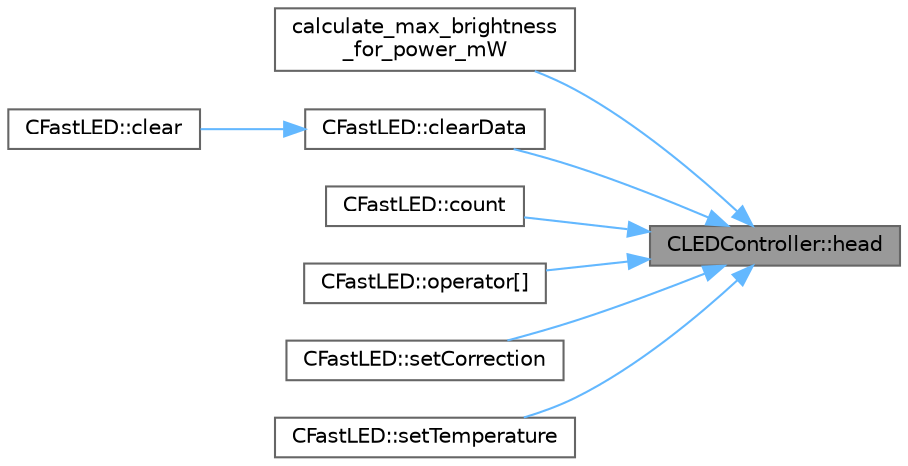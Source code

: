 digraph "CLEDController::head"
{
 // INTERACTIVE_SVG=YES
 // LATEX_PDF_SIZE
  bgcolor="transparent";
  edge [fontname=Helvetica,fontsize=10,labelfontname=Helvetica,labelfontsize=10];
  node [fontname=Helvetica,fontsize=10,shape=box,height=0.2,width=0.4];
  rankdir="RL";
  Node1 [id="Node000001",label="CLEDController::head",height=0.2,width=0.4,color="gray40", fillcolor="grey60", style="filled", fontcolor="black",tooltip="Get the first LED controller in the linked list of controllers."];
  Node1 -> Node2 [id="edge1_Node000001_Node000002",dir="back",color="steelblue1",style="solid",tooltip=" "];
  Node2 [id="Node000002",label="calculate_max_brightness\l_for_power_mW",height=0.2,width=0.4,color="grey40", fillcolor="white", style="filled",URL="$d3/d1d/group___power_ga14e3a08f0cae7e9617415b803c1f5946.html#ga14e3a08f0cae7e9617415b803c1f5946",tooltip="Determines the highest brightness level you can use and still stay under the specified power budget f..."];
  Node1 -> Node3 [id="edge2_Node000001_Node000003",dir="back",color="steelblue1",style="solid",tooltip=" "];
  Node3 [id="Node000003",label="CFastLED::clearData",height=0.2,width=0.4,color="grey40", fillcolor="white", style="filled",URL="$dd/dbb/class_c_fast_l_e_d_ac4f613f1b3e618528dca3189df88ce80.html#ac4f613f1b3e618528dca3189df88ce80",tooltip="Clear out the local data array."];
  Node3 -> Node4 [id="edge3_Node000003_Node000004",dir="back",color="steelblue1",style="solid",tooltip=" "];
  Node4 [id="Node000004",label="CFastLED::clear",height=0.2,width=0.4,color="grey40", fillcolor="white", style="filled",URL="$dd/dbb/class_c_fast_l_e_d_aeb7bd3e8f2dbced6284a2182191d5fcb.html#aeb7bd3e8f2dbced6284a2182191d5fcb",tooltip="Clear the leds, wiping the local array of data."];
  Node1 -> Node5 [id="edge4_Node000001_Node000005",dir="back",color="steelblue1",style="solid",tooltip=" "];
  Node5 [id="Node000005",label="CFastLED::count",height=0.2,width=0.4,color="grey40", fillcolor="white", style="filled",URL="$dd/dbb/class_c_fast_l_e_d_ae5730545ea18b1f5228172f9d246beb6.html#ae5730545ea18b1f5228172f9d246beb6",tooltip="Get how many controllers have been registered."];
  Node1 -> Node6 [id="edge5_Node000001_Node000006",dir="back",color="steelblue1",style="solid",tooltip=" "];
  Node6 [id="Node000006",label="CFastLED::operator[]",height=0.2,width=0.4,color="grey40", fillcolor="white", style="filled",URL="$dd/dbb/class_c_fast_l_e_d_a646128b7d8c14b5020b285dbc8bc713b.html#a646128b7d8c14b5020b285dbc8bc713b",tooltip="Get a reference to a registered controller."];
  Node1 -> Node7 [id="edge6_Node000001_Node000007",dir="back",color="steelblue1",style="solid",tooltip=" "];
  Node7 [id="Node000007",label="CFastLED::setCorrection",height=0.2,width=0.4,color="grey40", fillcolor="white", style="filled",URL="$dd/dbb/class_c_fast_l_e_d_ad266c3e649cc12a6dc49a1e229acc282.html#ad266c3e649cc12a6dc49a1e229acc282",tooltip="Set a global color correction."];
  Node1 -> Node8 [id="edge7_Node000001_Node000008",dir="back",color="steelblue1",style="solid",tooltip=" "];
  Node8 [id="Node000008",label="CFastLED::setTemperature",height=0.2,width=0.4,color="grey40", fillcolor="white", style="filled",URL="$dd/dbb/class_c_fast_l_e_d_a28c2dfb0ec592db03f3063ade135f19f.html#a28c2dfb0ec592db03f3063ade135f19f",tooltip="Set a global color temperature."];
}
